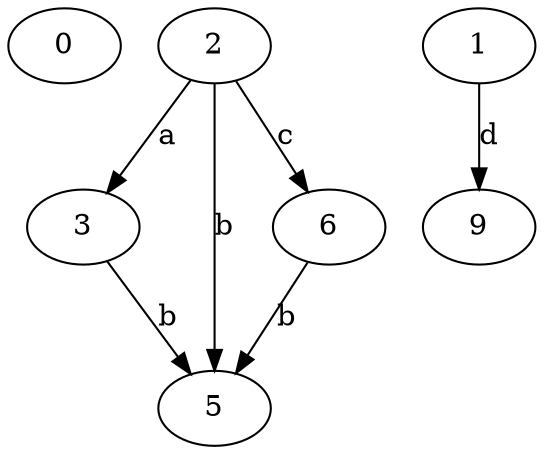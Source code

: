 strict digraph  {
0;
2;
3;
1;
5;
6;
9;
2 -> 3  [label=a];
2 -> 5  [label=b];
2 -> 6  [label=c];
3 -> 5  [label=b];
1 -> 9  [label=d];
6 -> 5  [label=b];
}
